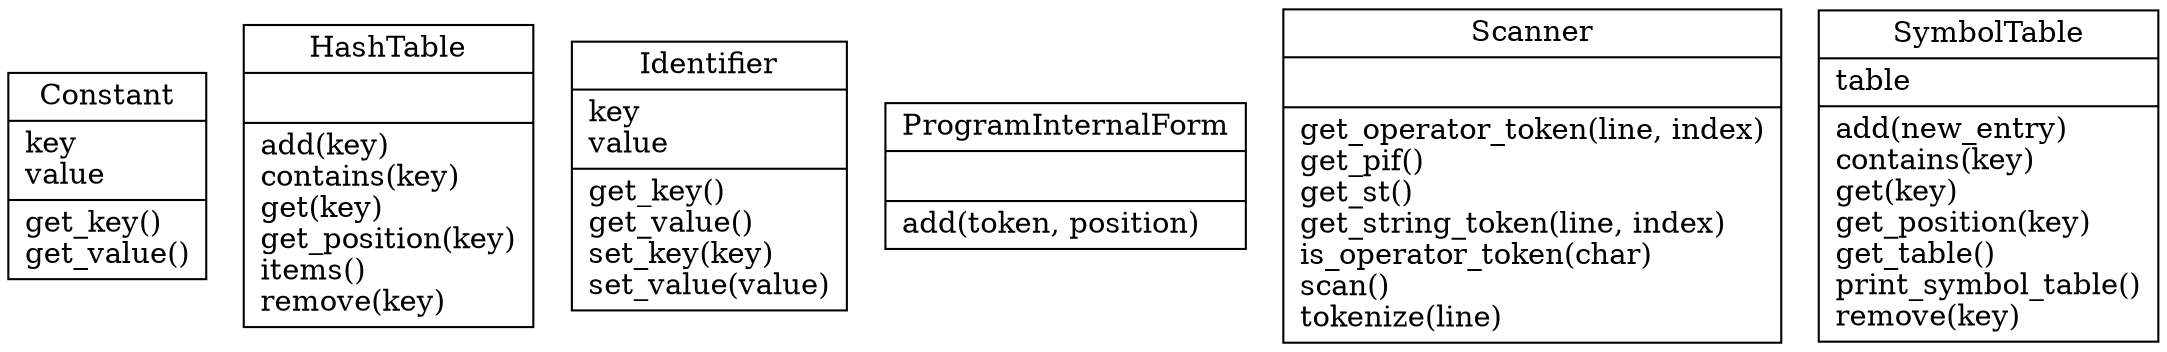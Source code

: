 digraph "classes" {
charset="utf-8"
rankdir=BT
"0" [label="{Constant|key\lvalue\l|get_key()\lget_value()\l}", shape="record"];
"1" [label="{HashTable|\l|add(key)\lcontains(key)\lget(key)\lget_position(key)\litems()\lremove(key)\l}", shape="record"];
"2" [label="{Identifier|key\lvalue\l|get_key()\lget_value()\lset_key(key)\lset_value(value)\l}", shape="record"];
"3" [label="{ProgramInternalForm|\l|add(token, position)\l}", shape="record"];
"4" [label="{Scanner|\l|get_operator_token(line, index)\lget_pif()\lget_st()\lget_string_token(line, index)\lis_operator_token(char)\lscan()\ltokenize(line)\l}", shape="record"];
"5" [label="{SymbolTable|table\l|add(new_entry)\lcontains(key)\lget(key)\lget_position(key)\lget_table()\lprint_symbol_table()\lremove(key)\l}", shape="record"];
}
